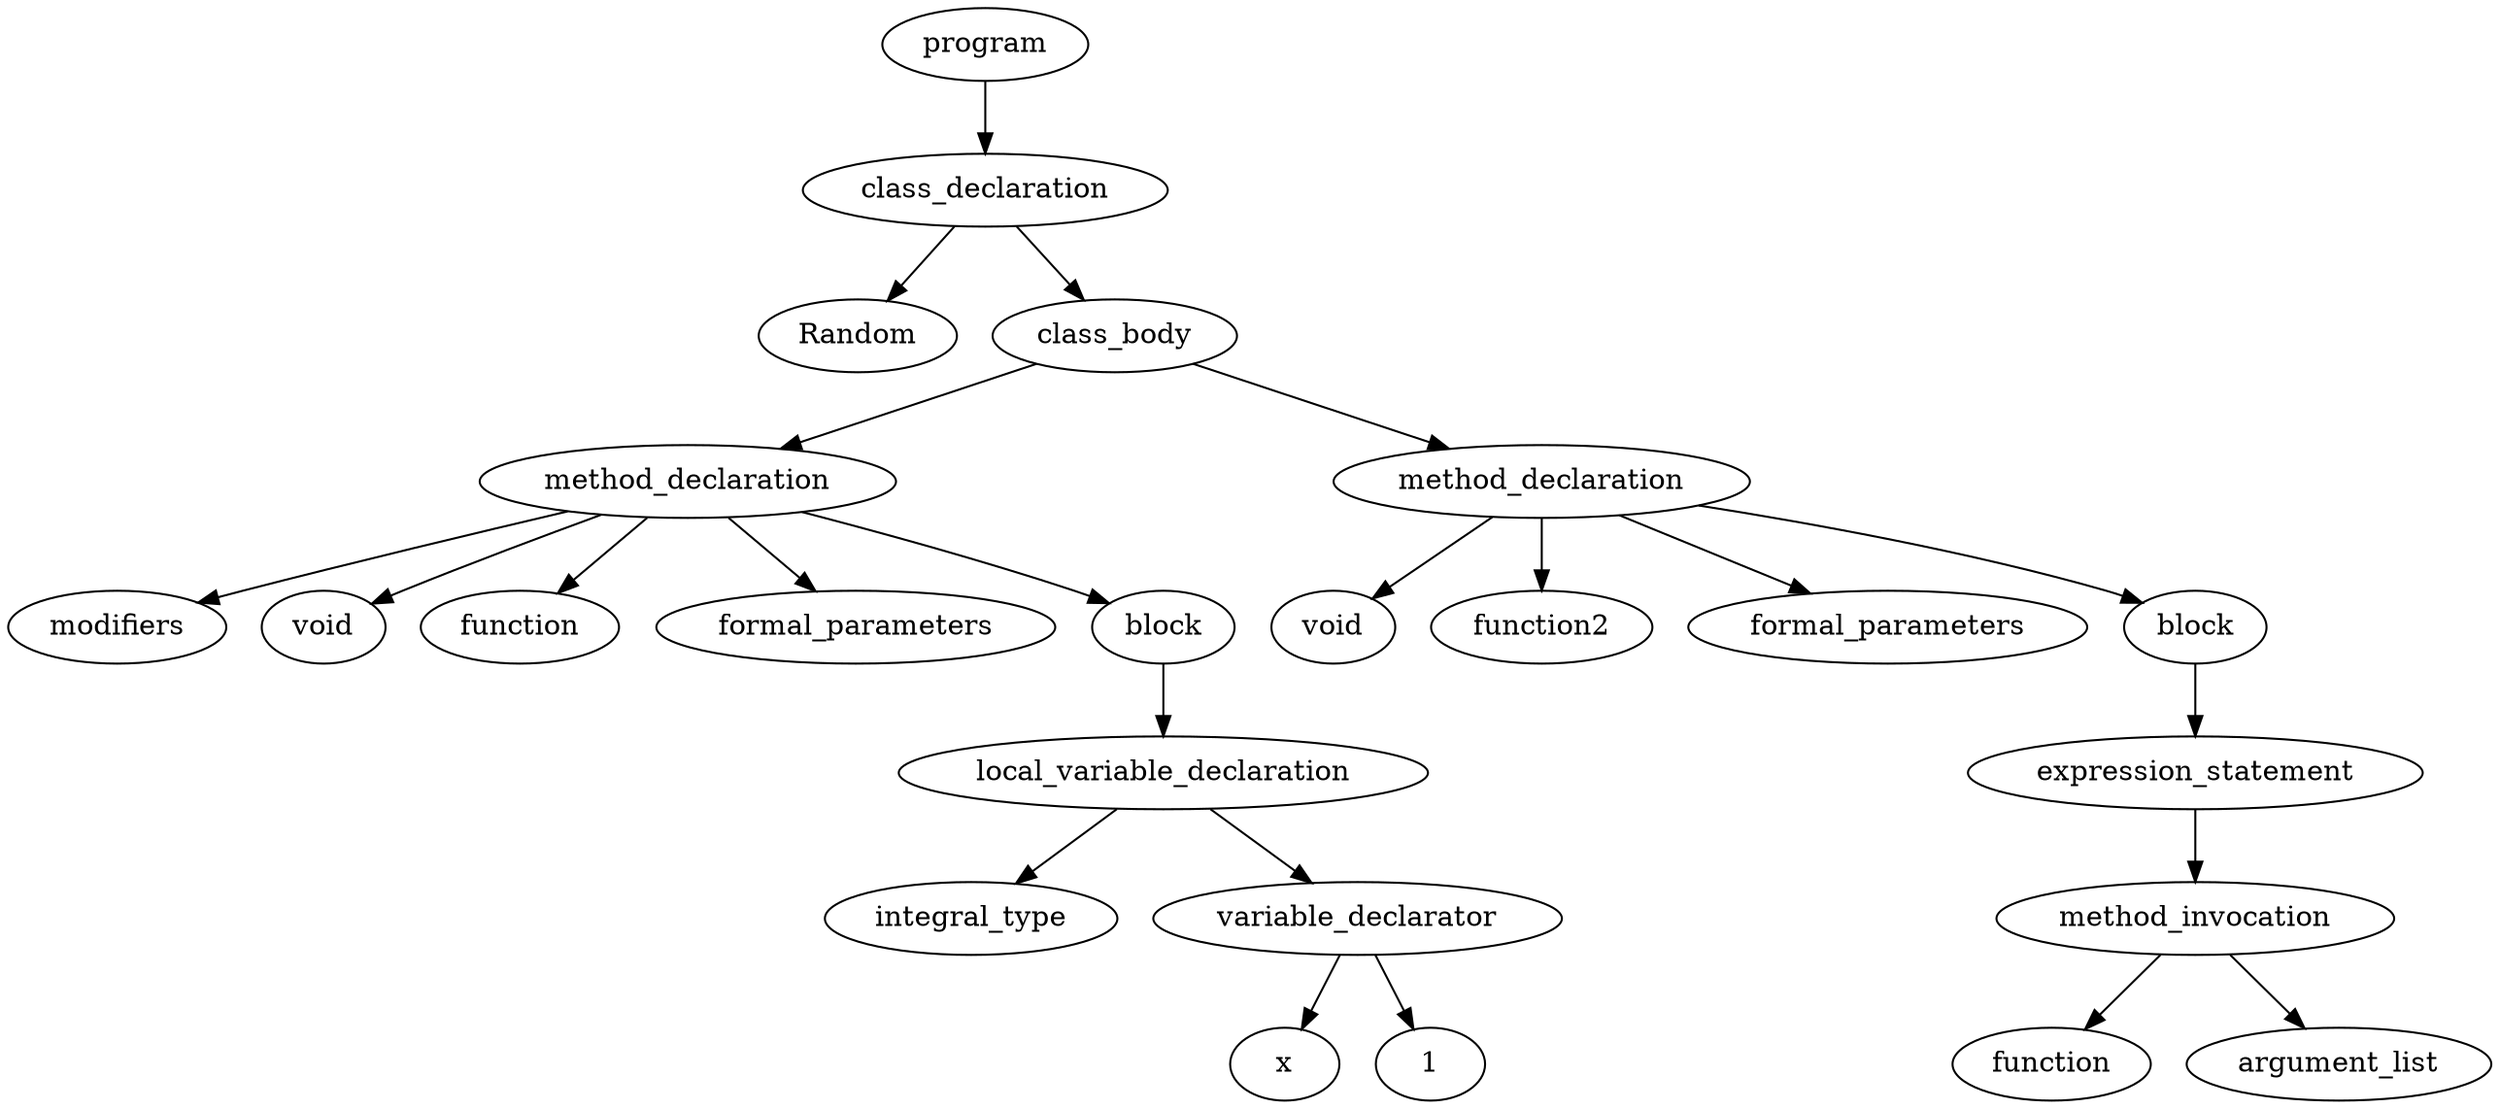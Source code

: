 digraph  {
5 [label=program, node_type=program];
6 [label=class_declaration, node_type=class_declaration];
7 [label=Random, node_type=identifier];
8 [label=class_body, node_type=class_body];
9 [label=method_declaration, node_type=method_declaration];
10 [label=modifiers, node_type=modifiers];
11 [label=void, node_type=void_type];
12 [label=function, node_type=identifier];
13 [label=formal_parameters, node_type=formal_parameters];
14 [label=block, node_type=block];
15 [label=local_variable_declaration, node_type=local_variable_declaration];
16 [label=integral_type, node_type=integral_type];
17 [label=variable_declarator, node_type=variable_declarator];
18 [label=x, node_type=identifier];
19 [label=1, node_type=decimal_integer_literal];
20 [label=method_declaration, node_type=method_declaration];
21 [label=void, node_type=void_type];
22 [label=function2, node_type=identifier];
23 [label=formal_parameters, node_type=formal_parameters];
24 [label=block, node_type=block];
25 [label=expression_statement, node_type=expression_statement];
26 [label=method_invocation, node_type=method_invocation];
27 [label=function, node_type=identifier];
28 [label=argument_list, node_type=argument_list];
5 -> 6  [key=0];
6 -> 7  [key=0];
6 -> 8  [key=0];
8 -> 9  [key=0];
8 -> 20  [key=0];
9 -> 10  [key=0];
9 -> 11  [key=0];
9 -> 12  [key=0];
9 -> 13  [key=0];
9 -> 14  [key=0];
14 -> 15  [key=0];
15 -> 16  [key=0];
15 -> 17  [key=0];
17 -> 18  [key=0];
17 -> 19  [key=0];
20 -> 21  [key=0];
20 -> 22  [key=0];
20 -> 23  [key=0];
20 -> 24  [key=0];
24 -> 25  [key=0];
25 -> 26  [key=0];
26 -> 27  [key=0];
26 -> 28  [key=0];
}
